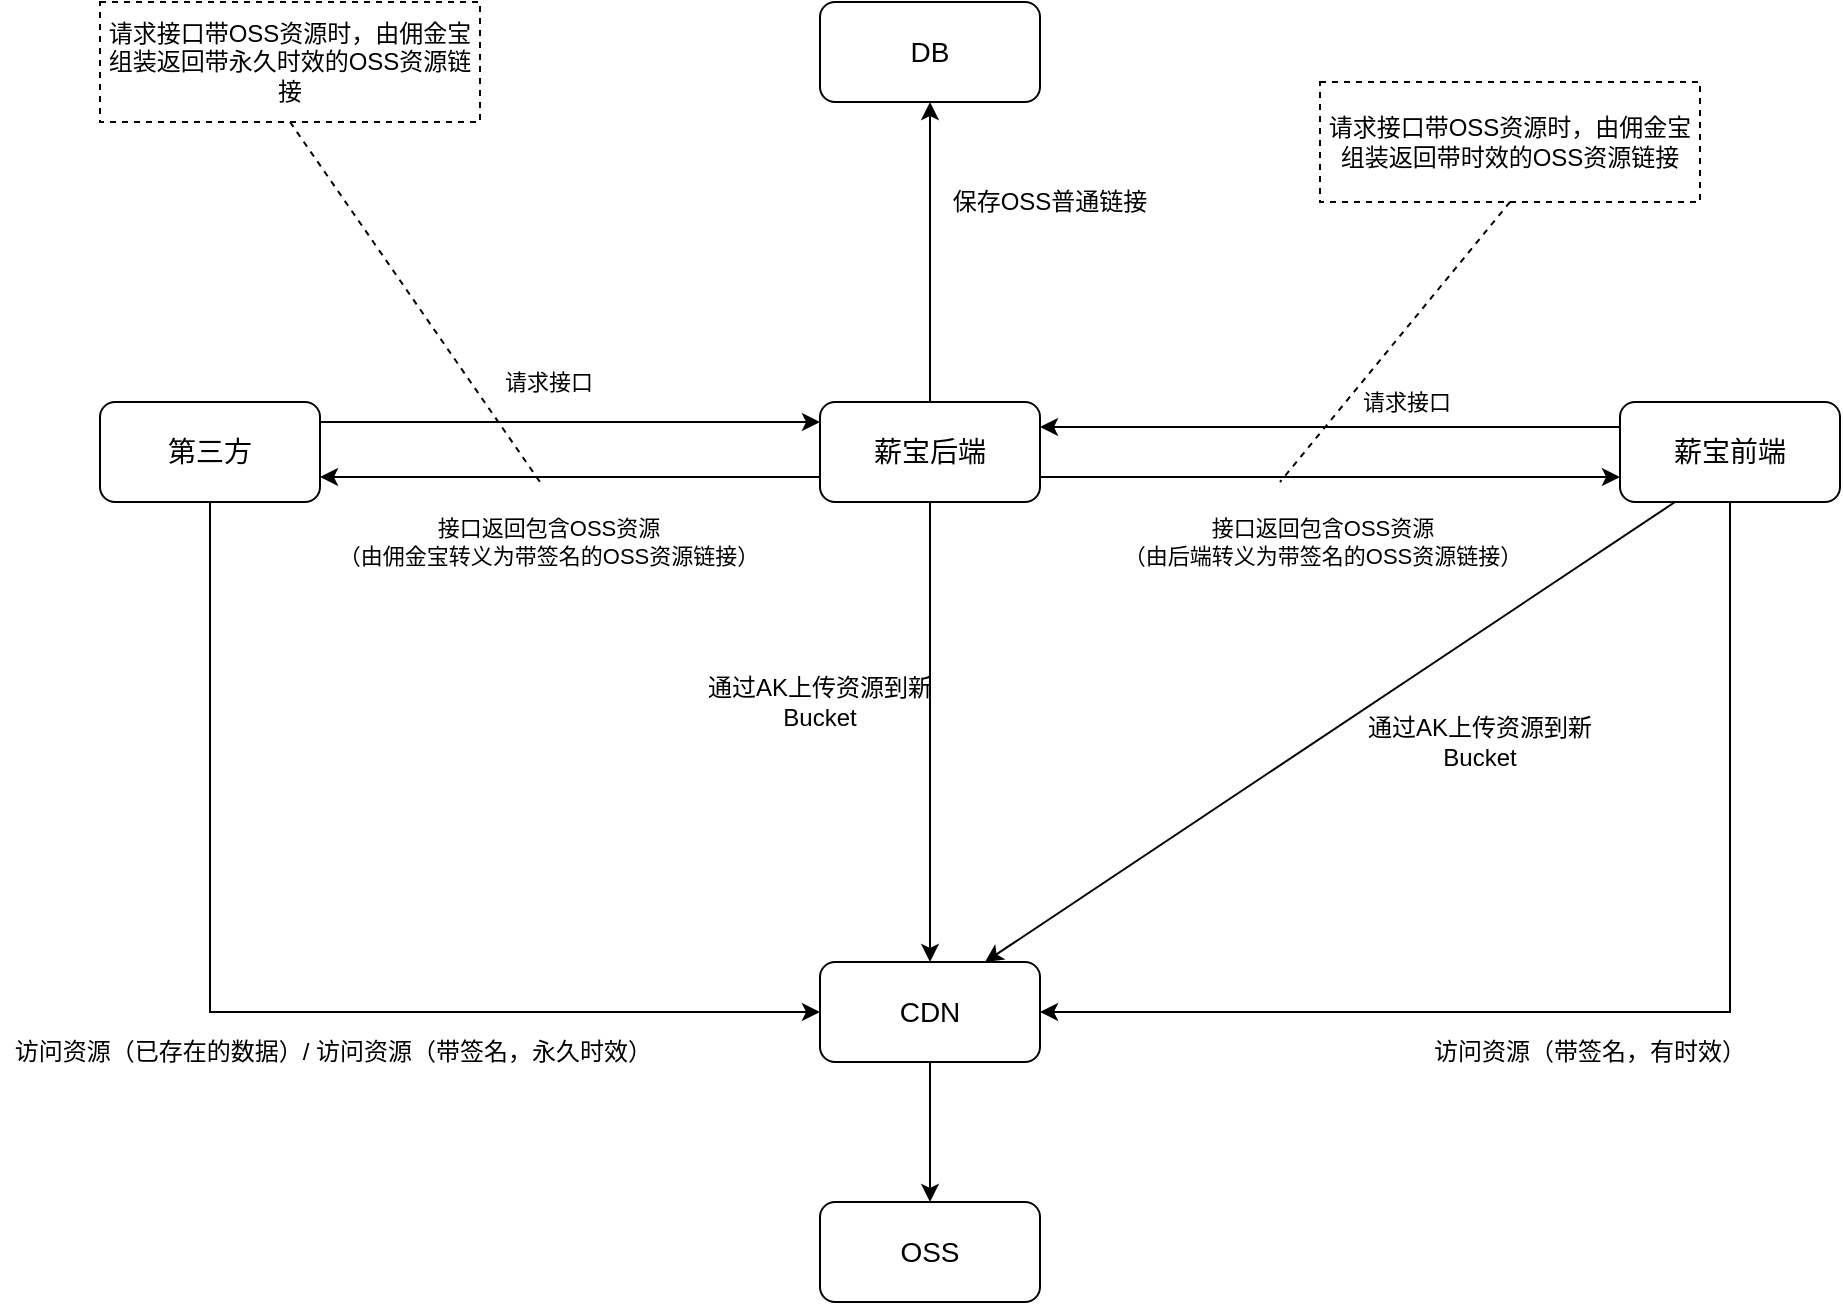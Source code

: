 <mxfile version="13.10.9" type="github">
  <diagram id="QsddFDMn2Zlp8uKH3iGx" name="Page-1">
    <mxGraphModel dx="2249" dy="762" grid="1" gridSize="10" guides="1" tooltips="1" connect="1" arrows="1" fold="1" page="1" pageScale="1" pageWidth="827" pageHeight="1169" math="0" shadow="0">
      <root>
        <mxCell id="0" />
        <mxCell id="1" parent="0" />
        <mxCell id="3eQlmOhi_dcADmkOUI_m-3" style="edgeStyle=orthogonalEdgeStyle;rounded=0;orthogonalLoop=1;jettySize=auto;html=1;exitX=1;exitY=0.5;exitDx=0;exitDy=0;" edge="1" parent="1" source="3eQlmOhi_dcADmkOUI_m-1" target="3eQlmOhi_dcADmkOUI_m-2">
          <mxGeometry relative="1" as="geometry">
            <Array as="points">
              <mxPoint x="150" y="290" />
            </Array>
          </mxGeometry>
        </mxCell>
        <mxCell id="3eQlmOhi_dcADmkOUI_m-4" value="请求接口" style="edgeLabel;html=1;align=center;verticalAlign=middle;resizable=0;points=[];" vertex="1" connectable="0" parent="3eQlmOhi_dcADmkOUI_m-3">
          <mxGeometry x="-0.308" y="1" relative="1" as="geometry">
            <mxPoint x="37" y="-19" as="offset" />
          </mxGeometry>
        </mxCell>
        <mxCell id="3eQlmOhi_dcADmkOUI_m-22" style="edgeStyle=orthogonalEdgeStyle;rounded=0;orthogonalLoop=1;jettySize=auto;html=1;exitX=0.5;exitY=1;exitDx=0;exitDy=0;entryX=0;entryY=0.5;entryDx=0;entryDy=0;endArrow=classic;endFill=1;" edge="1" parent="1" source="3eQlmOhi_dcADmkOUI_m-1" target="3eQlmOhi_dcADmkOUI_m-24">
          <mxGeometry relative="1" as="geometry" />
        </mxCell>
        <mxCell id="3eQlmOhi_dcADmkOUI_m-1" value="&lt;font style=&quot;font-size: 14px&quot;&gt;第三方&lt;/font&gt;" style="rounded=1;whiteSpace=wrap;html=1;" vertex="1" parent="1">
          <mxGeometry x="40" y="280" width="110" height="50" as="geometry" />
        </mxCell>
        <mxCell id="3eQlmOhi_dcADmkOUI_m-6" style="edgeStyle=orthogonalEdgeStyle;rounded=0;orthogonalLoop=1;jettySize=auto;html=1;exitX=0;exitY=0.75;exitDx=0;exitDy=0;entryX=1;entryY=0.75;entryDx=0;entryDy=0;" edge="1" parent="1" source="3eQlmOhi_dcADmkOUI_m-2" target="3eQlmOhi_dcADmkOUI_m-1">
          <mxGeometry relative="1" as="geometry" />
        </mxCell>
        <mxCell id="3eQlmOhi_dcADmkOUI_m-7" value="接口返回包含OSS资源&lt;br&gt;（由佣金宝转义为带签名的OSS资源链接）" style="edgeLabel;html=1;align=center;verticalAlign=middle;resizable=0;points=[];" vertex="1" connectable="0" parent="3eQlmOhi_dcADmkOUI_m-6">
          <mxGeometry x="0.167" y="1" relative="1" as="geometry">
            <mxPoint x="10" y="31.5" as="offset" />
          </mxGeometry>
        </mxCell>
        <mxCell id="3eQlmOhi_dcADmkOUI_m-14" style="edgeStyle=none;rounded=0;orthogonalLoop=1;jettySize=auto;html=1;exitX=1;exitY=0.75;exitDx=0;exitDy=0;entryX=0;entryY=0.75;entryDx=0;entryDy=0;endArrow=classic;endFill=1;" edge="1" parent="1" source="3eQlmOhi_dcADmkOUI_m-2" target="3eQlmOhi_dcADmkOUI_m-10">
          <mxGeometry relative="1" as="geometry" />
        </mxCell>
        <mxCell id="3eQlmOhi_dcADmkOUI_m-15" value="接口返回包含OSS资源&lt;br&gt;（由后端转义为带签名的OSS资源链接）" style="edgeLabel;html=1;align=center;verticalAlign=middle;resizable=0;points=[];" vertex="1" connectable="0" parent="3eQlmOhi_dcADmkOUI_m-14">
          <mxGeometry x="-0.254" relative="1" as="geometry">
            <mxPoint x="33" y="32.5" as="offset" />
          </mxGeometry>
        </mxCell>
        <mxCell id="3eQlmOhi_dcADmkOUI_m-32" style="edgeStyle=none;rounded=0;orthogonalLoop=1;jettySize=auto;html=1;exitX=0.5;exitY=1;exitDx=0;exitDy=0;entryX=0.5;entryY=0;entryDx=0;entryDy=0;endArrow=classic;endFill=1;" edge="1" parent="1" source="3eQlmOhi_dcADmkOUI_m-2" target="3eQlmOhi_dcADmkOUI_m-24">
          <mxGeometry relative="1" as="geometry" />
        </mxCell>
        <mxCell id="3eQlmOhi_dcADmkOUI_m-35" style="edgeStyle=none;rounded=0;orthogonalLoop=1;jettySize=auto;html=1;exitX=0.5;exitY=0;exitDx=0;exitDy=0;entryX=0.5;entryY=1;entryDx=0;entryDy=0;endArrow=classic;endFill=1;" edge="1" parent="1" source="3eQlmOhi_dcADmkOUI_m-2" target="3eQlmOhi_dcADmkOUI_m-34">
          <mxGeometry relative="1" as="geometry" />
        </mxCell>
        <mxCell id="3eQlmOhi_dcADmkOUI_m-2" value="&lt;span style=&quot;font-size: 14px&quot;&gt;薪宝后端&lt;/span&gt;" style="rounded=1;whiteSpace=wrap;html=1;" vertex="1" parent="1">
          <mxGeometry x="400" y="280" width="110" height="50" as="geometry" />
        </mxCell>
        <mxCell id="3eQlmOhi_dcADmkOUI_m-9" style="rounded=0;orthogonalLoop=1;jettySize=auto;html=1;exitX=0.5;exitY=1;exitDx=0;exitDy=0;endArrow=none;endFill=0;dashed=1;" edge="1" parent="1" source="3eQlmOhi_dcADmkOUI_m-8">
          <mxGeometry relative="1" as="geometry">
            <mxPoint x="260" y="320" as="targetPoint" />
          </mxGeometry>
        </mxCell>
        <mxCell id="3eQlmOhi_dcADmkOUI_m-8" value="请求接口带OSS资源时，由佣金宝组装返回带永久时效的OSS资源链接" style="rounded=0;whiteSpace=wrap;html=1;fillColor=none;dashed=1;" vertex="1" parent="1">
          <mxGeometry x="40" y="80" width="190" height="60" as="geometry" />
        </mxCell>
        <mxCell id="3eQlmOhi_dcADmkOUI_m-12" style="edgeStyle=none;rounded=0;orthogonalLoop=1;jettySize=auto;html=1;exitX=0;exitY=0.25;exitDx=0;exitDy=0;entryX=1;entryY=0.25;entryDx=0;entryDy=0;endArrow=classic;endFill=1;" edge="1" parent="1" source="3eQlmOhi_dcADmkOUI_m-10" target="3eQlmOhi_dcADmkOUI_m-2">
          <mxGeometry relative="1" as="geometry" />
        </mxCell>
        <mxCell id="3eQlmOhi_dcADmkOUI_m-13" value="请求接口" style="edgeLabel;html=1;align=center;verticalAlign=middle;resizable=0;points=[];" vertex="1" connectable="0" parent="3eQlmOhi_dcADmkOUI_m-12">
          <mxGeometry x="0.162" y="2" relative="1" as="geometry">
            <mxPoint x="61" y="-14.5" as="offset" />
          </mxGeometry>
        </mxCell>
        <mxCell id="3eQlmOhi_dcADmkOUI_m-23" style="edgeStyle=orthogonalEdgeStyle;rounded=0;orthogonalLoop=1;jettySize=auto;html=1;exitX=0.5;exitY=1;exitDx=0;exitDy=0;entryX=1;entryY=0.5;entryDx=0;entryDy=0;endArrow=classic;endFill=1;" edge="1" parent="1" source="3eQlmOhi_dcADmkOUI_m-10" target="3eQlmOhi_dcADmkOUI_m-24">
          <mxGeometry relative="1" as="geometry" />
        </mxCell>
        <mxCell id="3eQlmOhi_dcADmkOUI_m-29" style="rounded=0;orthogonalLoop=1;jettySize=auto;html=1;exitX=0.25;exitY=1;exitDx=0;exitDy=0;entryX=0.75;entryY=0;entryDx=0;entryDy=0;endArrow=classic;endFill=1;" edge="1" parent="1" source="3eQlmOhi_dcADmkOUI_m-10" target="3eQlmOhi_dcADmkOUI_m-24">
          <mxGeometry relative="1" as="geometry" />
        </mxCell>
        <mxCell id="3eQlmOhi_dcADmkOUI_m-10" value="&lt;span style=&quot;font-size: 14px&quot;&gt;薪宝前端&lt;/span&gt;" style="rounded=1;whiteSpace=wrap;html=1;" vertex="1" parent="1">
          <mxGeometry x="800" y="280" width="110" height="50" as="geometry" />
        </mxCell>
        <mxCell id="3eQlmOhi_dcADmkOUI_m-16" value="请求接口带OSS资源时，由佣金宝组装返回带时效的OSS资源链接" style="rounded=0;whiteSpace=wrap;html=1;fillColor=none;dashed=1;" vertex="1" parent="1">
          <mxGeometry x="650" y="120" width="190" height="60" as="geometry" />
        </mxCell>
        <mxCell id="3eQlmOhi_dcADmkOUI_m-17" style="rounded=0;orthogonalLoop=1;jettySize=auto;html=1;exitX=0.5;exitY=1;exitDx=0;exitDy=0;endArrow=none;endFill=0;dashed=1;" edge="1" parent="1" source="3eQlmOhi_dcADmkOUI_m-16">
          <mxGeometry relative="1" as="geometry">
            <mxPoint x="630" y="320" as="targetPoint" />
            <mxPoint x="740" y="160" as="sourcePoint" />
          </mxGeometry>
        </mxCell>
        <mxCell id="3eQlmOhi_dcADmkOUI_m-20" value="&lt;font style=&quot;font-size: 14px&quot;&gt;OSS&lt;/font&gt;" style="rounded=1;whiteSpace=wrap;html=1;" vertex="1" parent="1">
          <mxGeometry x="400" y="680" width="110" height="50" as="geometry" />
        </mxCell>
        <mxCell id="3eQlmOhi_dcADmkOUI_m-25" style="edgeStyle=orthogonalEdgeStyle;rounded=0;orthogonalLoop=1;jettySize=auto;html=1;exitX=0.5;exitY=1;exitDx=0;exitDy=0;entryX=0.5;entryY=0;entryDx=0;entryDy=0;endArrow=classic;endFill=1;" edge="1" parent="1" source="3eQlmOhi_dcADmkOUI_m-24" target="3eQlmOhi_dcADmkOUI_m-20">
          <mxGeometry relative="1" as="geometry" />
        </mxCell>
        <mxCell id="3eQlmOhi_dcADmkOUI_m-24" value="&lt;font style=&quot;font-size: 14px&quot;&gt;CDN&lt;/font&gt;" style="rounded=1;whiteSpace=wrap;html=1;" vertex="1" parent="1">
          <mxGeometry x="400" y="560" width="110" height="50" as="geometry" />
        </mxCell>
        <mxCell id="3eQlmOhi_dcADmkOUI_m-26" value="&amp;nbsp;访问资源（已存在的数据）/ 访问资源（带签名，永久时效）" style="text;html=1;strokeColor=none;fillColor=none;align=center;verticalAlign=middle;whiteSpace=wrap;rounded=0;dashed=1;" vertex="1" parent="1">
          <mxGeometry x="-10" y="590" width="330" height="30" as="geometry" />
        </mxCell>
        <mxCell id="3eQlmOhi_dcADmkOUI_m-27" value="访问资源（带签名，有时效）" style="text;html=1;strokeColor=none;fillColor=none;align=center;verticalAlign=middle;whiteSpace=wrap;rounded=0;dashed=1;" vertex="1" parent="1">
          <mxGeometry x="700" y="590" width="170" height="30" as="geometry" />
        </mxCell>
        <mxCell id="3eQlmOhi_dcADmkOUI_m-30" value="通过AK上传资源到新Bucket" style="text;html=1;strokeColor=none;fillColor=none;align=center;verticalAlign=middle;whiteSpace=wrap;rounded=0;dashed=1;" vertex="1" parent="1">
          <mxGeometry x="670" y="440" width="120" height="20" as="geometry" />
        </mxCell>
        <mxCell id="3eQlmOhi_dcADmkOUI_m-31" style="edgeStyle=none;rounded=0;orthogonalLoop=1;jettySize=auto;html=1;exitX=0.5;exitY=0;exitDx=0;exitDy=0;endArrow=classic;endFill=1;" edge="1" parent="1" source="3eQlmOhi_dcADmkOUI_m-30" target="3eQlmOhi_dcADmkOUI_m-30">
          <mxGeometry relative="1" as="geometry" />
        </mxCell>
        <mxCell id="3eQlmOhi_dcADmkOUI_m-33" value="通过AK上传资源到新Bucket" style="text;html=1;strokeColor=none;fillColor=none;align=center;verticalAlign=middle;whiteSpace=wrap;rounded=0;dashed=1;" vertex="1" parent="1">
          <mxGeometry x="340" y="420" width="120" height="20" as="geometry" />
        </mxCell>
        <mxCell id="3eQlmOhi_dcADmkOUI_m-34" value="&lt;span style=&quot;font-size: 14px&quot;&gt;DB&lt;/span&gt;" style="rounded=1;whiteSpace=wrap;html=1;" vertex="1" parent="1">
          <mxGeometry x="400" y="80" width="110" height="50" as="geometry" />
        </mxCell>
        <mxCell id="3eQlmOhi_dcADmkOUI_m-36" value="保存OSS普通链接" style="text;html=1;strokeColor=none;fillColor=none;align=center;verticalAlign=middle;whiteSpace=wrap;rounded=0;dashed=1;" vertex="1" parent="1">
          <mxGeometry x="440" y="170" width="150" height="20" as="geometry" />
        </mxCell>
      </root>
    </mxGraphModel>
  </diagram>
</mxfile>
